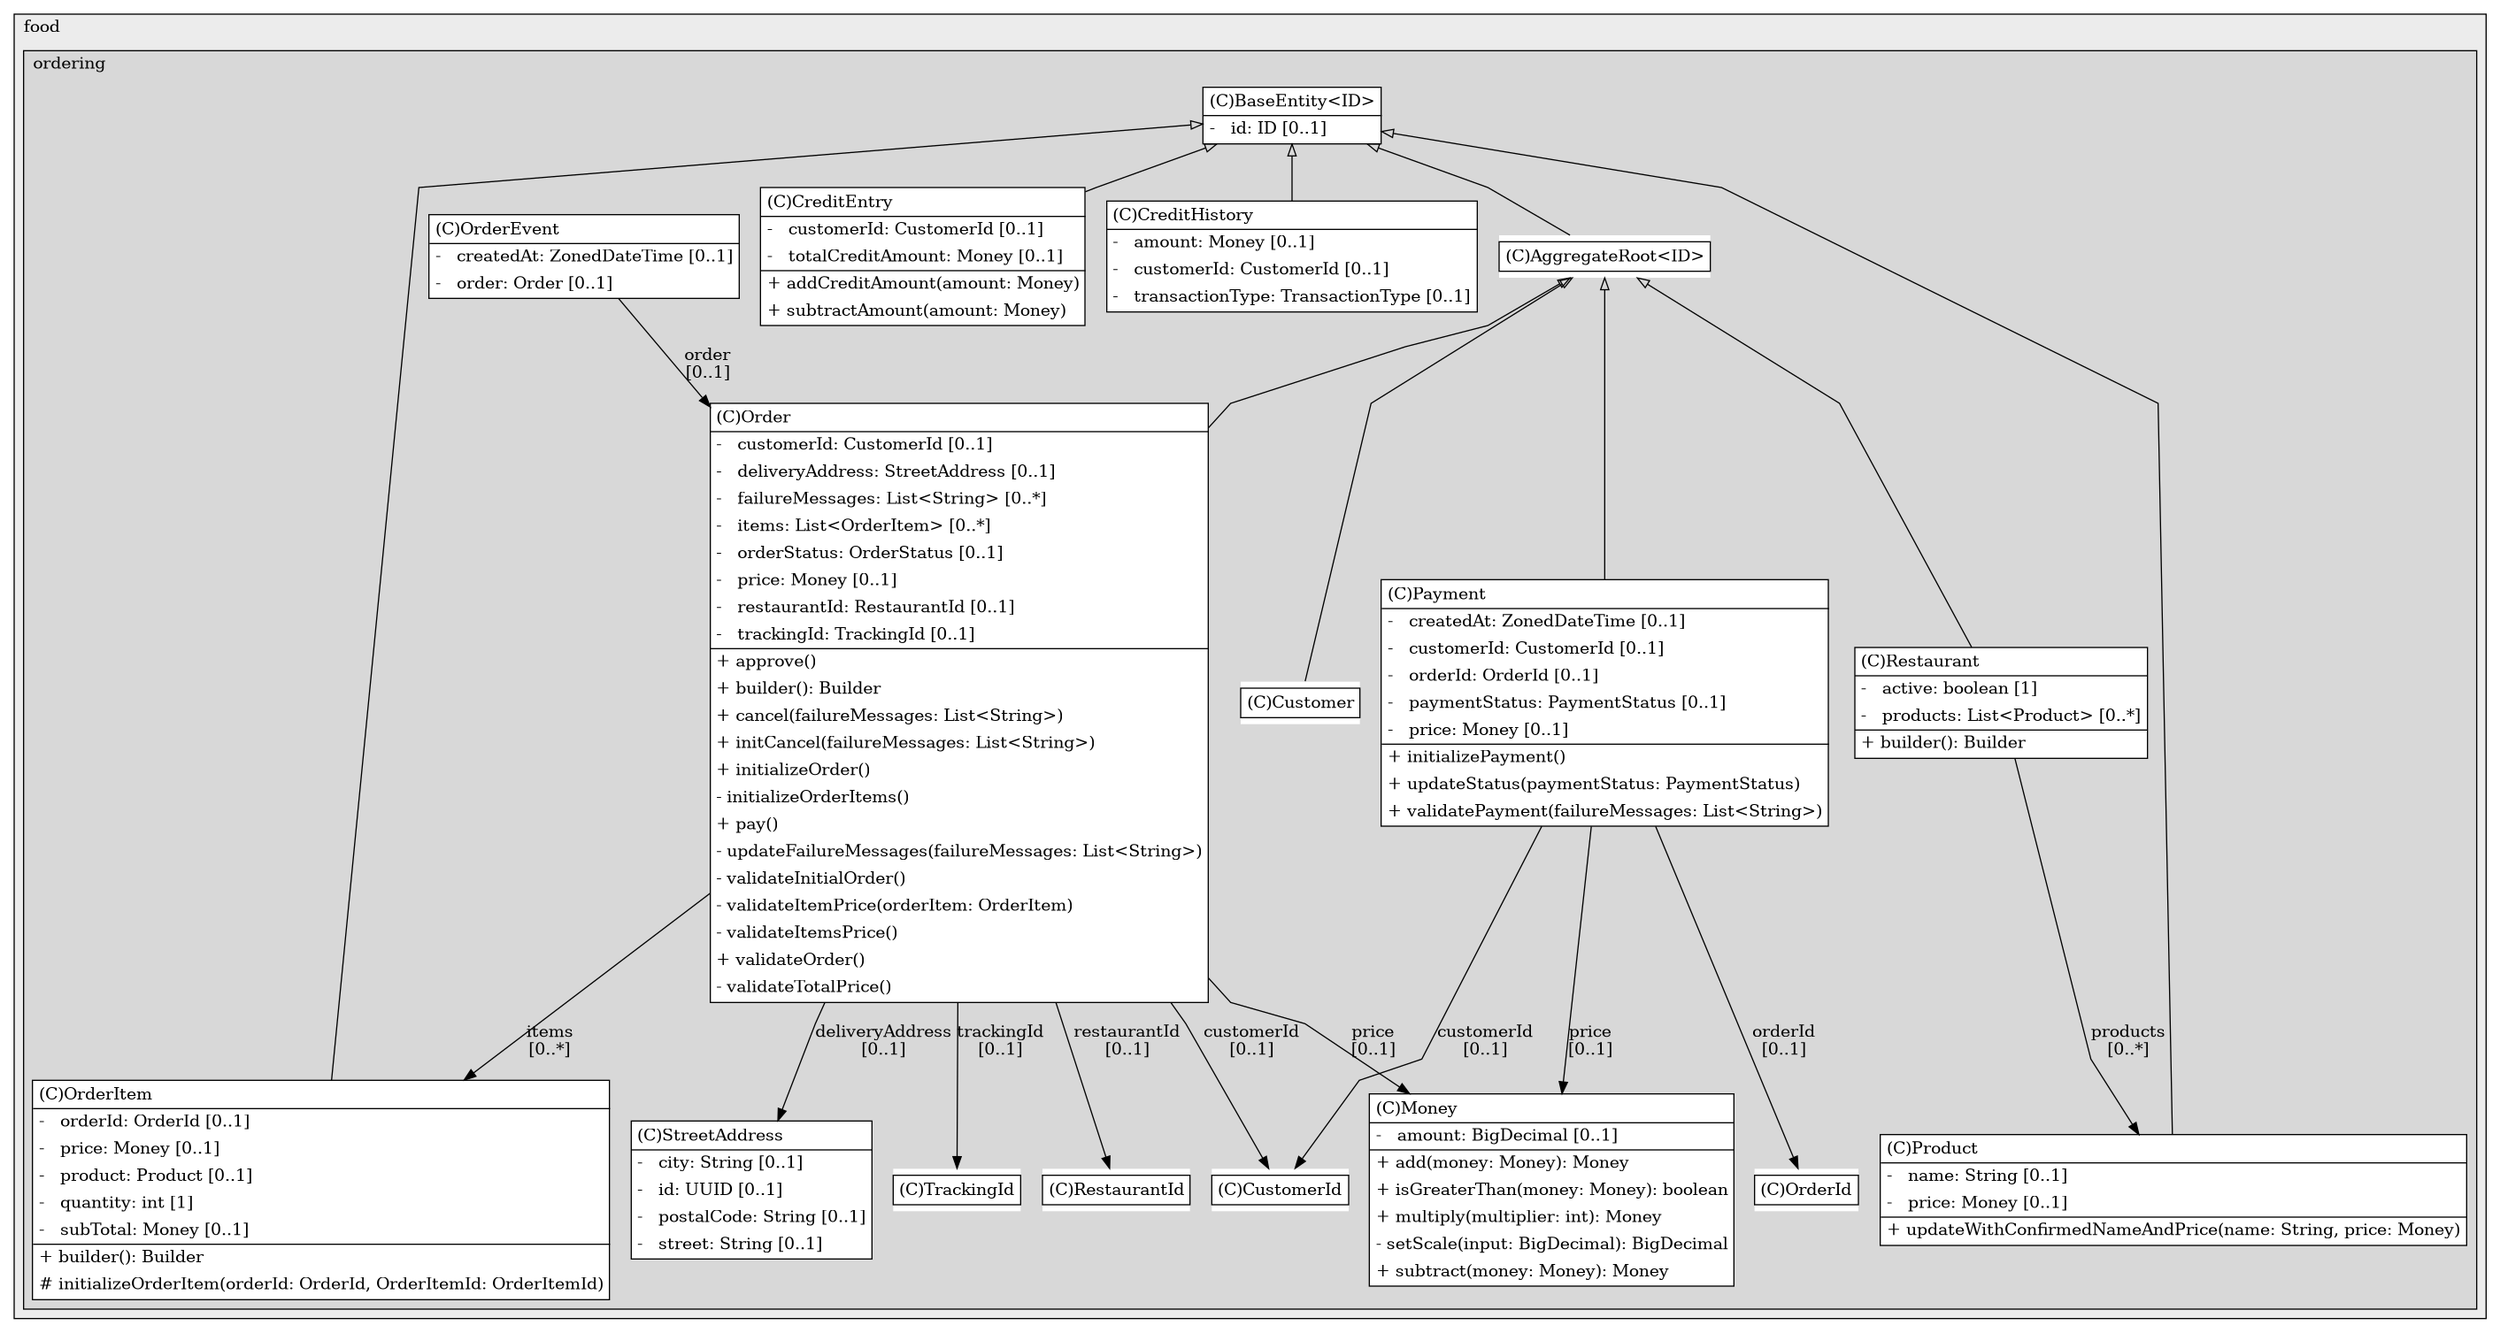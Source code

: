 @startuml

/' diagram meta data start
config=StructureConfiguration;
{
  "projectClassification": {
    "searchMode": "OpenProject", // OpenProject, AllProjects
    "includedProjects": "",
    "pathEndKeywords": "*.impl",
    "isClientPath": "",
    "isClientName": "",
    "isTestPath": "",
    "isTestName": "",
    "isMappingPath": "",
    "isMappingName": "",
    "isDataAccessPath": "",
    "isDataAccessName": "",
    "isDataStructurePath": "",
    "isDataStructureName": "",
    "isInterfaceStructuresPath": "",
    "isInterfaceStructuresName": "",
    "isEntryPointPath": "",
    "isEntryPointName": "",
    "treatFinalFieldsAsMandatory": false
  },
  "graphRestriction": {
    "classPackageExcludeFilter": "",
    "classPackageIncludeFilter": "",
    "classNameExcludeFilter": "",
    "classNameIncludeFilter": "",
    "methodNameExcludeFilter": "",
    "methodNameIncludeFilter": "",
    "removeByInheritance": "", // inheritance/annotation based filtering is done in a second step
    "removeByAnnotation": "",
    "removeByClassPackage": "", // cleanup the graph after inheritance/annotation based filtering is done
    "removeByClassName": "",
    "cutMappings": false,
    "cutEnum": true,
    "cutTests": true,
    "cutClient": true,
    "cutDataAccess": false,
    "cutInterfaceStructures": false,
    "cutDataStructures": false,
    "cutGetterAndSetter": true,
    "cutConstructors": true
  },
  "graphTraversal": {
    "forwardDepth": 3,
    "backwardDepth": 3,
    "classPackageExcludeFilter": "",
    "classPackageIncludeFilter": "",
    "classNameExcludeFilter": "",
    "classNameIncludeFilter": "",
    "methodNameExcludeFilter": "",
    "methodNameIncludeFilter": "",
    "hideMappings": false,
    "hideDataStructures": false,
    "hidePrivateMethods": true,
    "hideInterfaceCalls": true, // indirection: implementation -> interface (is hidden) -> implementation
    "onlyShowApplicationEntryPoints": false, // root node is included
    "useMethodCallsForStructureDiagram": "ForwardOnly" // ForwardOnly, BothDirections, No
  },
  "details": {
    "aggregation": "GroupByClass", // ByClass, GroupByClass, None
    "showClassGenericTypes": true,
    "showMethods": true,
    "showMethodParameterNames": true,
    "showMethodParameterTypes": true,
    "showMethodReturnType": true,
    "showPackageLevels": 2,
    "showDetailedClassStructure": true
  },
  "rootClass": "com.food.ordering.system.order.service.domain.entity.Customer",
  "extensionCallbackMethod": "" // qualified.class.name#methodName - signature: public static String method(String)
}
diagram meta data end '/



digraph g {
    rankdir="TB"
    splines=polyline
    

'nodes 
subgraph cluster_3148894 { 
   	label=food
	labeljust=l
	fillcolor="#ececec"
	style=filled
   
   subgraph cluster_1207113060 { 
   	label=ordering
	labeljust=l
	fillcolor="#d8d8d8"
	style=filled
   
   AggregateRoot978454693[
	label=<<TABLE BORDER="1" CELLBORDER="0" CELLPADDING="4" CELLSPACING="0">
<TR><TD ALIGN="LEFT" >(C)AggregateRoot&lt;ID&gt;</TD></TR>
</TABLE>>
	style=filled
	margin=0
	shape=plaintext
	fillcolor="#FFFFFF"
];

BaseEntity978454693[
	label=<<TABLE BORDER="1" CELLBORDER="0" CELLPADDING="4" CELLSPACING="0">
<TR><TD ALIGN="LEFT" >(C)BaseEntity&lt;ID&gt;</TD></TR>
<HR/>
<TR><TD ALIGN="LEFT" >-   id: ID [0..1]</TD></TR>
</TABLE>>
	style=filled
	margin=0
	shape=plaintext
	fillcolor="#FFFFFF"
];

CreditEntry1194314564[
	label=<<TABLE BORDER="1" CELLBORDER="0" CELLPADDING="4" CELLSPACING="0">
<TR><TD ALIGN="LEFT" >(C)CreditEntry</TD></TR>
<HR/>
<TR><TD ALIGN="LEFT" >-   customerId: CustomerId [0..1]</TD></TR>
<TR><TD ALIGN="LEFT" >-   totalCreditAmount: Money [0..1]</TD></TR>
<HR/>
<TR><TD ALIGN="LEFT" >+ addCreditAmount(amount: Money)</TD></TR>
<TR><TD ALIGN="LEFT" >+ subtractAmount(amount: Money)</TD></TR>
</TABLE>>
	style=filled
	margin=0
	shape=plaintext
	fillcolor="#FFFFFF"
];

CreditHistory1194314564[
	label=<<TABLE BORDER="1" CELLBORDER="0" CELLPADDING="4" CELLSPACING="0">
<TR><TD ALIGN="LEFT" >(C)CreditHistory</TD></TR>
<HR/>
<TR><TD ALIGN="LEFT" >-   amount: Money [0..1]</TD></TR>
<TR><TD ALIGN="LEFT" >-   customerId: CustomerId [0..1]</TD></TR>
<TR><TD ALIGN="LEFT" >-   transactionType: TransactionType [0..1]</TD></TR>
</TABLE>>
	style=filled
	margin=0
	shape=plaintext
	fillcolor="#FFFFFF"
];

Customer562081932[
	label=<<TABLE BORDER="1" CELLBORDER="0" CELLPADDING="4" CELLSPACING="0">
<TR><TD ALIGN="LEFT" >(C)Customer</TD></TR>
</TABLE>>
	style=filled
	margin=0
	shape=plaintext
	fillcolor="#FFFFFF"
];

CustomerId1138024338[
	label=<<TABLE BORDER="1" CELLBORDER="0" CELLPADDING="4" CELLSPACING="0">
<TR><TD ALIGN="LEFT" >(C)CustomerId</TD></TR>
</TABLE>>
	style=filled
	margin=0
	shape=plaintext
	fillcolor="#FFFFFF"
];

Money1138024338[
	label=<<TABLE BORDER="1" CELLBORDER="0" CELLPADDING="4" CELLSPACING="0">
<TR><TD ALIGN="LEFT" >(C)Money</TD></TR>
<HR/>
<TR><TD ALIGN="LEFT" >-   amount: BigDecimal [0..1]</TD></TR>
<HR/>
<TR><TD ALIGN="LEFT" >+ add(money: Money): Money</TD></TR>
<TR><TD ALIGN="LEFT" >+ isGreaterThan(money: Money): boolean</TD></TR>
<TR><TD ALIGN="LEFT" >+ multiply(multiplier: int): Money</TD></TR>
<TR><TD ALIGN="LEFT" >- setScale(input: BigDecimal): BigDecimal</TD></TR>
<TR><TD ALIGN="LEFT" >+ subtract(money: Money): Money</TD></TR>
</TABLE>>
	style=filled
	margin=0
	shape=plaintext
	fillcolor="#FFFFFF"
];

Order562081932[
	label=<<TABLE BORDER="1" CELLBORDER="0" CELLPADDING="4" CELLSPACING="0">
<TR><TD ALIGN="LEFT" >(C)Order</TD></TR>
<HR/>
<TR><TD ALIGN="LEFT" >-   customerId: CustomerId [0..1]</TD></TR>
<TR><TD ALIGN="LEFT" >-   deliveryAddress: StreetAddress [0..1]</TD></TR>
<TR><TD ALIGN="LEFT" >-   failureMessages: List&lt;String&gt; [0..*]</TD></TR>
<TR><TD ALIGN="LEFT" >-   items: List&lt;OrderItem&gt; [0..*]</TD></TR>
<TR><TD ALIGN="LEFT" >-   orderStatus: OrderStatus [0..1]</TD></TR>
<TR><TD ALIGN="LEFT" >-   price: Money [0..1]</TD></TR>
<TR><TD ALIGN="LEFT" >-   restaurantId: RestaurantId [0..1]</TD></TR>
<TR><TD ALIGN="LEFT" >-   trackingId: TrackingId [0..1]</TD></TR>
<HR/>
<TR><TD ALIGN="LEFT" >+ approve()</TD></TR>
<TR><TD ALIGN="LEFT" >+ builder(): Builder</TD></TR>
<TR><TD ALIGN="LEFT" >+ cancel(failureMessages: List&lt;String&gt;)</TD></TR>
<TR><TD ALIGN="LEFT" >+ initCancel(failureMessages: List&lt;String&gt;)</TD></TR>
<TR><TD ALIGN="LEFT" >+ initializeOrder()</TD></TR>
<TR><TD ALIGN="LEFT" >- initializeOrderItems()</TD></TR>
<TR><TD ALIGN="LEFT" >+ pay()</TD></TR>
<TR><TD ALIGN="LEFT" >- updateFailureMessages(failureMessages: List&lt;String&gt;)</TD></TR>
<TR><TD ALIGN="LEFT" >- validateInitialOrder()</TD></TR>
<TR><TD ALIGN="LEFT" >- validateItemPrice(orderItem: OrderItem)</TD></TR>
<TR><TD ALIGN="LEFT" >- validateItemsPrice()</TD></TR>
<TR><TD ALIGN="LEFT" >+ validateOrder()</TD></TR>
<TR><TD ALIGN="LEFT" >- validateTotalPrice()</TD></TR>
</TABLE>>
	style=filled
	margin=0
	shape=plaintext
	fillcolor="#FFFFFF"
];

OrderEvent1819471057[
	label=<<TABLE BORDER="1" CELLBORDER="0" CELLPADDING="4" CELLSPACING="0">
<TR><TD ALIGN="LEFT" >(C)OrderEvent</TD></TR>
<HR/>
<TR><TD ALIGN="LEFT" >-   createdAt: ZonedDateTime [0..1]</TD></TR>
<TR><TD ALIGN="LEFT" >-   order: Order [0..1]</TD></TR>
</TABLE>>
	style=filled
	margin=0
	shape=plaintext
	fillcolor="#FFFFFF"
];

OrderId1138024338[
	label=<<TABLE BORDER="1" CELLBORDER="0" CELLPADDING="4" CELLSPACING="0">
<TR><TD ALIGN="LEFT" >(C)OrderId</TD></TR>
</TABLE>>
	style=filled
	margin=0
	shape=plaintext
	fillcolor="#FFFFFF"
];

OrderItem562081932[
	label=<<TABLE BORDER="1" CELLBORDER="0" CELLPADDING="4" CELLSPACING="0">
<TR><TD ALIGN="LEFT" >(C)OrderItem</TD></TR>
<HR/>
<TR><TD ALIGN="LEFT" >-   orderId: OrderId [0..1]</TD></TR>
<TR><TD ALIGN="LEFT" >-   price: Money [0..1]</TD></TR>
<TR><TD ALIGN="LEFT" >-   product: Product [0..1]</TD></TR>
<TR><TD ALIGN="LEFT" >-   quantity: int [1]</TD></TR>
<TR><TD ALIGN="LEFT" >-   subTotal: Money [0..1]</TD></TR>
<HR/>
<TR><TD ALIGN="LEFT" >+ builder(): Builder</TD></TR>
<TR><TD ALIGN="LEFT" ># initializeOrderItem(orderId: OrderId, OrderItemId: OrderItemId)</TD></TR>
</TABLE>>
	style=filled
	margin=0
	shape=plaintext
	fillcolor="#FFFFFF"
];

Payment1194314564[
	label=<<TABLE BORDER="1" CELLBORDER="0" CELLPADDING="4" CELLSPACING="0">
<TR><TD ALIGN="LEFT" >(C)Payment</TD></TR>
<HR/>
<TR><TD ALIGN="LEFT" >-   createdAt: ZonedDateTime [0..1]</TD></TR>
<TR><TD ALIGN="LEFT" >-   customerId: CustomerId [0..1]</TD></TR>
<TR><TD ALIGN="LEFT" >-   orderId: OrderId [0..1]</TD></TR>
<TR><TD ALIGN="LEFT" >-   paymentStatus: PaymentStatus [0..1]</TD></TR>
<TR><TD ALIGN="LEFT" >-   price: Money [0..1]</TD></TR>
<HR/>
<TR><TD ALIGN="LEFT" >+ initializePayment()</TD></TR>
<TR><TD ALIGN="LEFT" >+ updateStatus(paymentStatus: PaymentStatus)</TD></TR>
<TR><TD ALIGN="LEFT" >+ validatePayment(failureMessages: List&lt;String&gt;)</TD></TR>
</TABLE>>
	style=filled
	margin=0
	shape=plaintext
	fillcolor="#FFFFFF"
];

Product562081932[
	label=<<TABLE BORDER="1" CELLBORDER="0" CELLPADDING="4" CELLSPACING="0">
<TR><TD ALIGN="LEFT" >(C)Product</TD></TR>
<HR/>
<TR><TD ALIGN="LEFT" >-   name: String [0..1]</TD></TR>
<TR><TD ALIGN="LEFT" >-   price: Money [0..1]</TD></TR>
<HR/>
<TR><TD ALIGN="LEFT" >+ updateWithConfirmedNameAndPrice(name: String, price: Money)</TD></TR>
</TABLE>>
	style=filled
	margin=0
	shape=plaintext
	fillcolor="#FFFFFF"
];

Restaurant562081932[
	label=<<TABLE BORDER="1" CELLBORDER="0" CELLPADDING="4" CELLSPACING="0">
<TR><TD ALIGN="LEFT" >(C)Restaurant</TD></TR>
<HR/>
<TR><TD ALIGN="LEFT" >-   active: boolean [1]</TD></TR>
<TR><TD ALIGN="LEFT" >-   products: List&lt;Product&gt; [0..*]</TD></TR>
<HR/>
<TR><TD ALIGN="LEFT" >+ builder(): Builder</TD></TR>
</TABLE>>
	style=filled
	margin=0
	shape=plaintext
	fillcolor="#FFFFFF"
];

RestaurantId1138024338[
	label=<<TABLE BORDER="1" CELLBORDER="0" CELLPADDING="4" CELLSPACING="0">
<TR><TD ALIGN="LEFT" >(C)RestaurantId</TD></TR>
</TABLE>>
	style=filled
	margin=0
	shape=plaintext
	fillcolor="#FFFFFF"
];

StreetAddress1522773785[
	label=<<TABLE BORDER="1" CELLBORDER="0" CELLPADDING="4" CELLSPACING="0">
<TR><TD ALIGN="LEFT" >(C)StreetAddress</TD></TR>
<HR/>
<TR><TD ALIGN="LEFT" >-   city: String [0..1]</TD></TR>
<TR><TD ALIGN="LEFT" >-   id: UUID [0..1]</TD></TR>
<TR><TD ALIGN="LEFT" >-   postalCode: String [0..1]</TD></TR>
<TR><TD ALIGN="LEFT" >-   street: String [0..1]</TD></TR>
</TABLE>>
	style=filled
	margin=0
	shape=plaintext
	fillcolor="#FFFFFF"
];

TrackingId1522773785[
	label=<<TABLE BORDER="1" CELLBORDER="0" CELLPADDING="4" CELLSPACING="0">
<TR><TD ALIGN="LEFT" >(C)TrackingId</TD></TR>
</TABLE>>
	style=filled
	margin=0
	shape=plaintext
	fillcolor="#FFFFFF"
];
} 
} 

'edges    
AggregateRoot978454693 -> Customer562081932[arrowhead=none, arrowtail=empty, dir=both];
AggregateRoot978454693 -> Order562081932[arrowhead=none, arrowtail=empty, dir=both];
AggregateRoot978454693 -> Payment1194314564[arrowhead=none, arrowtail=empty, dir=both];
AggregateRoot978454693 -> Restaurant562081932[arrowhead=none, arrowtail=empty, dir=both];
BaseEntity978454693 -> AggregateRoot978454693[arrowhead=none, arrowtail=empty, dir=both];
BaseEntity978454693 -> CreditEntry1194314564[arrowhead=none, arrowtail=empty, dir=both];
BaseEntity978454693 -> CreditHistory1194314564[arrowhead=none, arrowtail=empty, dir=both];
BaseEntity978454693 -> OrderItem562081932[arrowhead=none, arrowtail=empty, dir=both];
BaseEntity978454693 -> Product562081932[arrowhead=none, arrowtail=empty, dir=both];
Order562081932 -> CustomerId1138024338[label="customerId
[0..1]"];
Order562081932 -> Money1138024338[label="price
[0..1]"];
Order562081932 -> OrderItem562081932[label="items
[0..*]"];
Order562081932 -> RestaurantId1138024338[label="restaurantId
[0..1]"];
Order562081932 -> StreetAddress1522773785[label="deliveryAddress
[0..1]"];
Order562081932 -> TrackingId1522773785[label="trackingId
[0..1]"];
OrderEvent1819471057 -> Order562081932[label="order
[0..1]"];
Payment1194314564 -> CustomerId1138024338[label="customerId
[0..1]"];
Payment1194314564 -> Money1138024338[label="price
[0..1]"];
Payment1194314564 -> OrderId1138024338[label="orderId
[0..1]"];
Restaurant562081932 -> Product562081932[label="products
[0..*]"];
    
}
@enduml